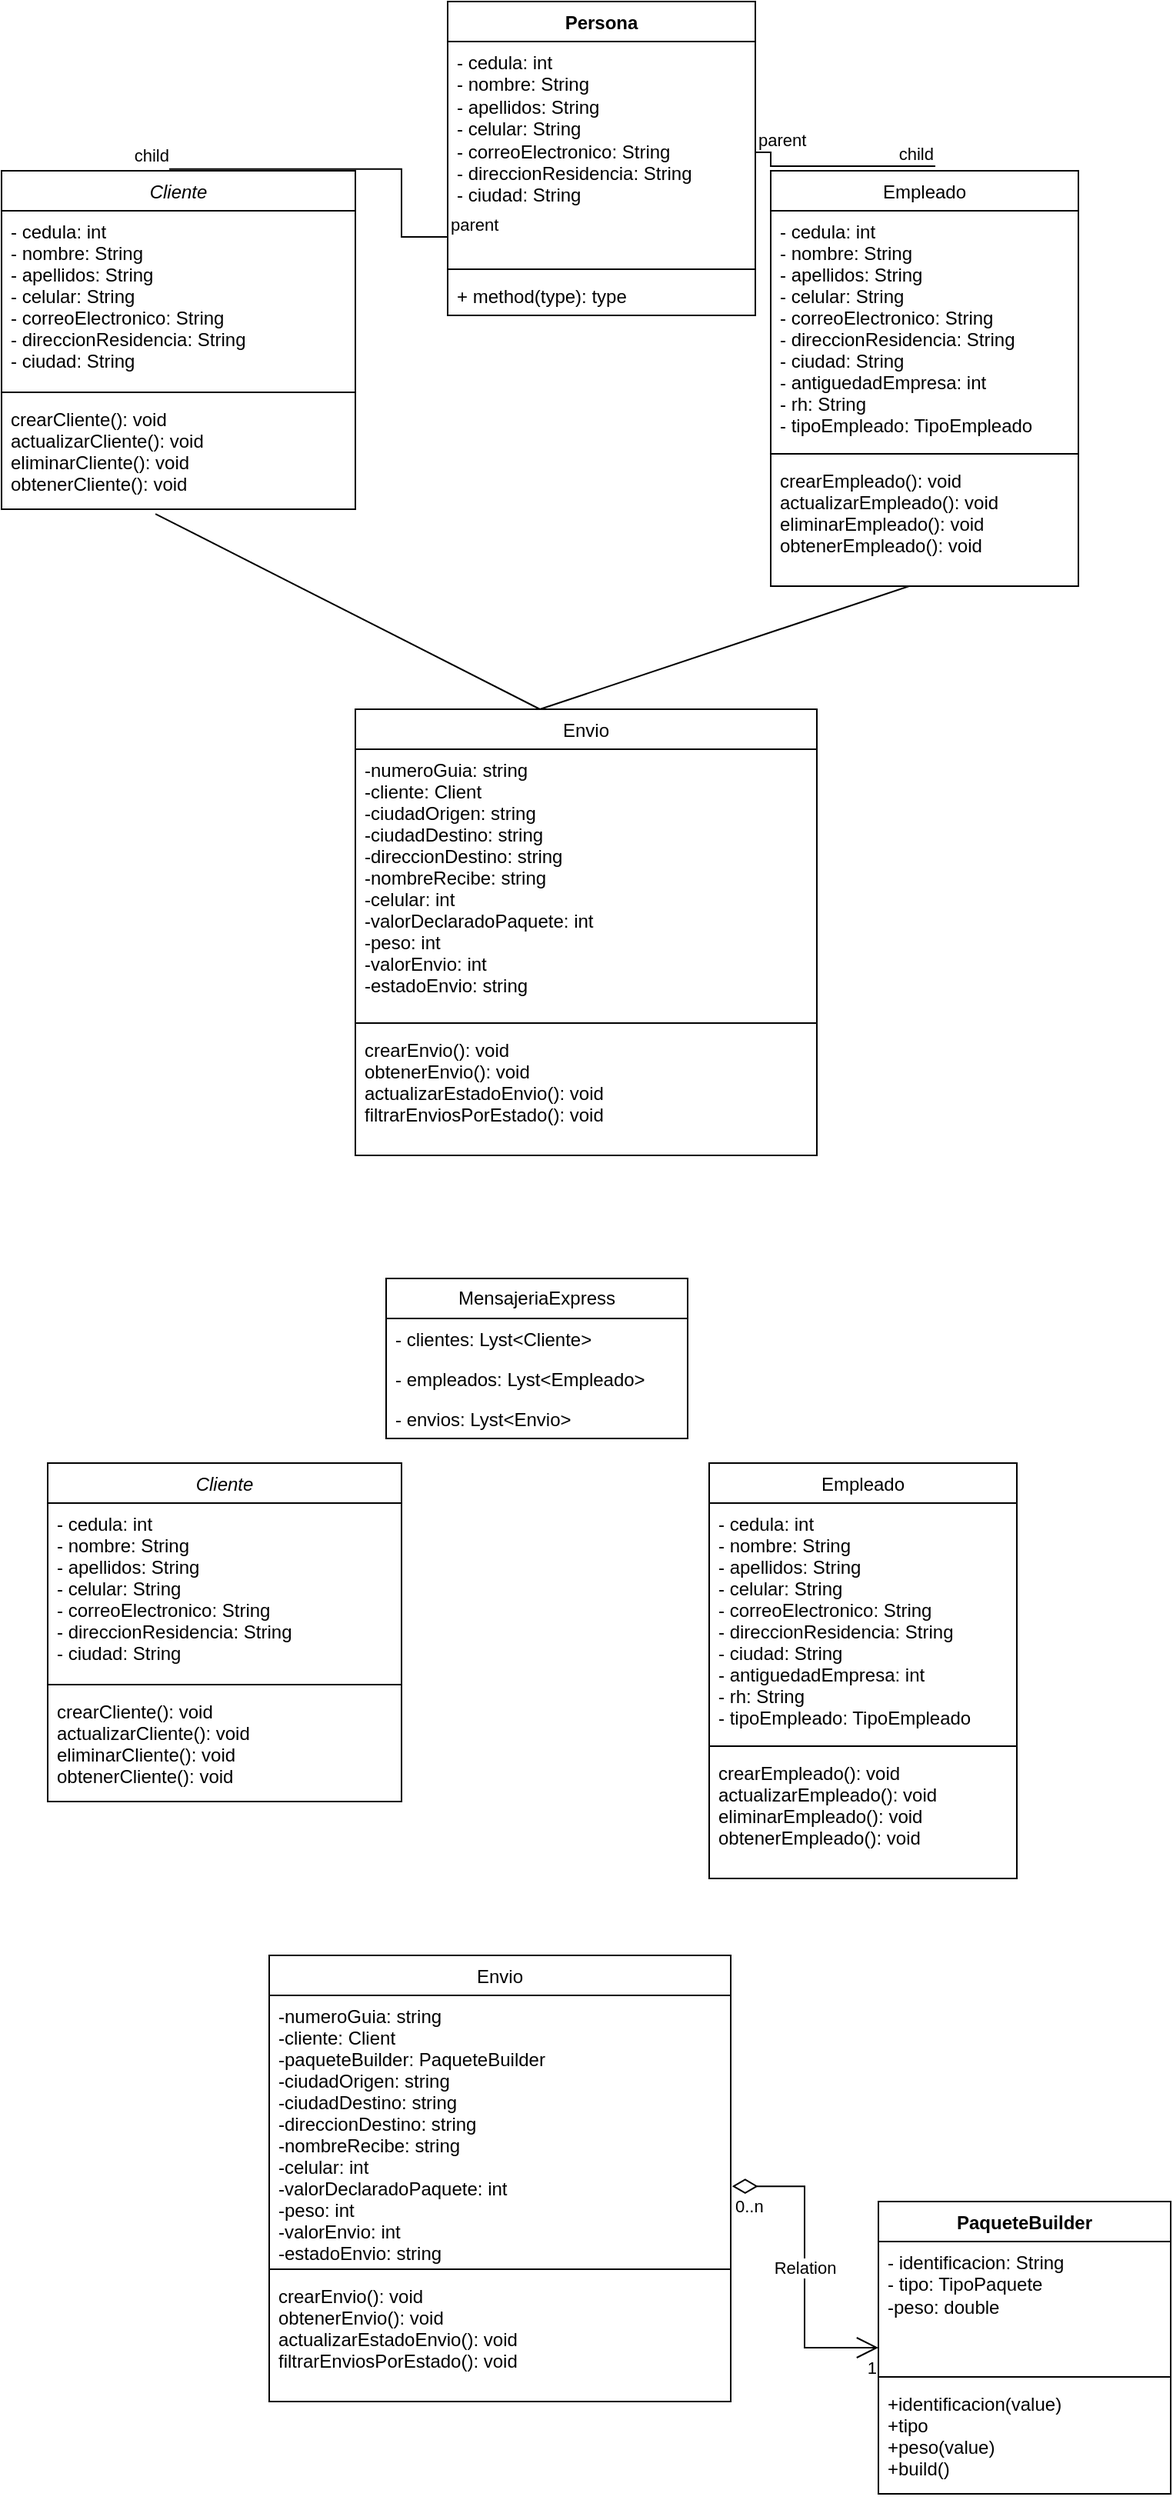 <mxfile version="21.7.1" type="github">
  <diagram id="C5RBs43oDa-KdzZeNtuy" name="Page-1">
    <mxGraphModel dx="1194" dy="760" grid="1" gridSize="10" guides="1" tooltips="1" connect="1" arrows="1" fold="1" page="1" pageScale="1" pageWidth="827" pageHeight="1169" math="0" shadow="0">
      <root>
        <mxCell id="WIyWlLk6GJQsqaUBKTNV-0" />
        <mxCell id="WIyWlLk6GJQsqaUBKTNV-1" parent="WIyWlLk6GJQsqaUBKTNV-0" />
        <mxCell id="zkfFHV4jXpPFQw0GAbJ--0" value="Cliente" style="swimlane;fontStyle=2;align=center;verticalAlign=top;childLayout=stackLayout;horizontal=1;startSize=26;horizontalStack=0;resizeParent=1;resizeLast=0;collapsible=1;marginBottom=0;rounded=0;shadow=0;strokeWidth=1;" parent="WIyWlLk6GJQsqaUBKTNV-1" vertex="1">
          <mxGeometry x="90" y="120" width="230" height="220" as="geometry">
            <mxRectangle x="230" y="140" width="160" height="26" as="alternateBounds" />
          </mxGeometry>
        </mxCell>
        <mxCell id="zkfFHV4jXpPFQw0GAbJ--1" value="- cedula: int   &#xa;- nombre: String&#xa;- apellidos: String &#xa;- celular: String&#xa;- correoElectronico: String &#xa;- direccionResidencia: String &#xa;- ciudad: String " style="text;align=left;verticalAlign=top;spacingLeft=4;spacingRight=4;overflow=hidden;rotatable=0;points=[[0,0.5],[1,0.5]];portConstraint=eastwest;" parent="zkfFHV4jXpPFQw0GAbJ--0" vertex="1">
          <mxGeometry y="26" width="230" height="114" as="geometry" />
        </mxCell>
        <mxCell id="zkfFHV4jXpPFQw0GAbJ--4" value="" style="line;html=1;strokeWidth=1;align=left;verticalAlign=middle;spacingTop=-1;spacingLeft=3;spacingRight=3;rotatable=0;labelPosition=right;points=[];portConstraint=eastwest;" parent="zkfFHV4jXpPFQw0GAbJ--0" vertex="1">
          <mxGeometry y="140" width="230" height="8" as="geometry" />
        </mxCell>
        <mxCell id="zkfFHV4jXpPFQw0GAbJ--5" value="crearCliente(): void&#xa;actualizarCliente(): void&#xa;eliminarCliente(): void&#xa;obtenerCliente(): void" style="text;align=left;verticalAlign=top;spacingLeft=4;spacingRight=4;overflow=hidden;rotatable=0;points=[[0,0.5],[1,0.5]];portConstraint=eastwest;" parent="zkfFHV4jXpPFQw0GAbJ--0" vertex="1">
          <mxGeometry y="148" width="230" height="72" as="geometry" />
        </mxCell>
        <mxCell id="zkfFHV4jXpPFQw0GAbJ--6" value="Envio" style="swimlane;fontStyle=0;align=center;verticalAlign=top;childLayout=stackLayout;horizontal=1;startSize=26;horizontalStack=0;resizeParent=1;resizeLast=0;collapsible=1;marginBottom=0;rounded=0;shadow=0;strokeWidth=1;" parent="WIyWlLk6GJQsqaUBKTNV-1" vertex="1">
          <mxGeometry x="320" y="470" width="300" height="290" as="geometry">
            <mxRectangle x="130" y="380" width="160" height="26" as="alternateBounds" />
          </mxGeometry>
        </mxCell>
        <mxCell id="zkfFHV4jXpPFQw0GAbJ--7" value="-numeroGuia: string&#xa;-cliente: Client&#xa;-ciudadOrigen: string&#xa;-ciudadDestino: string&#xa;-direccionDestino: string&#xa;-nombreRecibe: string&#xa;-celular: int&#xa;-valorDeclaradoPaquete: int&#xa;-peso: int&#xa;-valorEnvio: int&#xa;-estadoEnvio: string" style="text;align=left;verticalAlign=top;spacingLeft=4;spacingRight=4;overflow=hidden;rotatable=0;points=[[0,0.5],[1,0.5]];portConstraint=eastwest;" parent="zkfFHV4jXpPFQw0GAbJ--6" vertex="1">
          <mxGeometry y="26" width="300" height="174" as="geometry" />
        </mxCell>
        <mxCell id="zkfFHV4jXpPFQw0GAbJ--9" value="" style="line;html=1;strokeWidth=1;align=left;verticalAlign=middle;spacingTop=-1;spacingLeft=3;spacingRight=3;rotatable=0;labelPosition=right;points=[];portConstraint=eastwest;" parent="zkfFHV4jXpPFQw0GAbJ--6" vertex="1">
          <mxGeometry y="200" width="300" height="8" as="geometry" />
        </mxCell>
        <mxCell id="zkfFHV4jXpPFQw0GAbJ--10" value="crearEnvio(): void&#xa;obtenerEnvio(): void&#xa;actualizarEstadoEnvio(): void&#xa;filtrarEnviosPorEstado(): void" style="text;align=left;verticalAlign=top;spacingLeft=4;spacingRight=4;overflow=hidden;rotatable=0;points=[[0,0.5],[1,0.5]];portConstraint=eastwest;fontStyle=0" parent="zkfFHV4jXpPFQw0GAbJ--6" vertex="1">
          <mxGeometry y="208" width="300" height="82" as="geometry" />
        </mxCell>
        <mxCell id="zkfFHV4jXpPFQw0GAbJ--17" value="Empleado" style="swimlane;fontStyle=0;align=center;verticalAlign=top;childLayout=stackLayout;horizontal=1;startSize=26;horizontalStack=0;resizeParent=1;resizeLast=0;collapsible=1;marginBottom=0;rounded=0;shadow=0;strokeWidth=1;" parent="WIyWlLk6GJQsqaUBKTNV-1" vertex="1">
          <mxGeometry x="590" y="120" width="200" height="270" as="geometry">
            <mxRectangle x="550" y="140" width="160" height="26" as="alternateBounds" />
          </mxGeometry>
        </mxCell>
        <mxCell id="zkfFHV4jXpPFQw0GAbJ--18" value="- cedula: int   &#xa;- nombre: String&#xa;- apellidos: String &#xa;- celular: String&#xa;- correoElectronico: String &#xa;- direccionResidencia: String &#xa;- ciudad: String &#xa;- antiguedadEmpresa: int &#xa;- rh: String     &#xa;- tipoEmpleado: TipoEmpleado " style="text;align=left;verticalAlign=top;spacingLeft=4;spacingRight=4;overflow=hidden;rotatable=0;points=[[0,0.5],[1,0.5]];portConstraint=eastwest;" parent="zkfFHV4jXpPFQw0GAbJ--17" vertex="1">
          <mxGeometry y="26" width="200" height="154" as="geometry" />
        </mxCell>
        <mxCell id="zkfFHV4jXpPFQw0GAbJ--23" value="" style="line;html=1;strokeWidth=1;align=left;verticalAlign=middle;spacingTop=-1;spacingLeft=3;spacingRight=3;rotatable=0;labelPosition=right;points=[];portConstraint=eastwest;" parent="zkfFHV4jXpPFQw0GAbJ--17" vertex="1">
          <mxGeometry y="180" width="200" height="8" as="geometry" />
        </mxCell>
        <mxCell id="zkfFHV4jXpPFQw0GAbJ--24" value="crearEmpleado(): void&#xa;actualizarEmpleado(): void&#xa;eliminarEmpleado(): void&#xa;obtenerEmpleado(): void" style="text;align=left;verticalAlign=top;spacingLeft=4;spacingRight=4;overflow=hidden;rotatable=0;points=[[0,0.5],[1,0.5]];portConstraint=eastwest;" parent="zkfFHV4jXpPFQw0GAbJ--17" vertex="1">
          <mxGeometry y="188" width="200" height="72" as="geometry" />
        </mxCell>
        <mxCell id="XCWTy4G8o5zavnI8G2CW-0" value="Persona" style="swimlane;fontStyle=1;align=center;verticalAlign=top;childLayout=stackLayout;horizontal=1;startSize=26;horizontalStack=0;resizeParent=1;resizeParentMax=0;resizeLast=0;collapsible=1;marginBottom=0;whiteSpace=wrap;html=1;" parent="WIyWlLk6GJQsqaUBKTNV-1" vertex="1">
          <mxGeometry x="380" y="10" width="200" height="204" as="geometry" />
        </mxCell>
        <mxCell id="XCWTy4G8o5zavnI8G2CW-1" value="&lt;div&gt;- cedula: int&amp;nbsp; &amp;nbsp;&lt;/div&gt;&lt;div&gt;- nombre: String&lt;/div&gt;&lt;div&gt;- apellidos: String&amp;nbsp;&lt;/div&gt;&lt;div&gt;- celular: String&lt;/div&gt;&lt;div&gt;- correoElectronico: String&amp;nbsp;&lt;/div&gt;&lt;div&gt;- direccionResidencia: String&amp;nbsp;&lt;/div&gt;&lt;div&gt;- ciudad: String&amp;nbsp;&lt;/div&gt;" style="text;strokeColor=none;fillColor=none;align=left;verticalAlign=top;spacingLeft=4;spacingRight=4;overflow=hidden;rotatable=0;points=[[0,0.5],[1,0.5]];portConstraint=eastwest;whiteSpace=wrap;html=1;" parent="XCWTy4G8o5zavnI8G2CW-0" vertex="1">
          <mxGeometry y="26" width="200" height="144" as="geometry" />
        </mxCell>
        <mxCell id="XCWTy4G8o5zavnI8G2CW-2" value="" style="line;strokeWidth=1;fillColor=none;align=left;verticalAlign=middle;spacingTop=-1;spacingLeft=3;spacingRight=3;rotatable=0;labelPosition=right;points=[];portConstraint=eastwest;strokeColor=inherit;" parent="XCWTy4G8o5zavnI8G2CW-0" vertex="1">
          <mxGeometry y="170" width="200" height="8" as="geometry" />
        </mxCell>
        <mxCell id="XCWTy4G8o5zavnI8G2CW-3" value="+ method(type): type" style="text;strokeColor=none;fillColor=none;align=left;verticalAlign=top;spacingLeft=4;spacingRight=4;overflow=hidden;rotatable=0;points=[[0,0.5],[1,0.5]];portConstraint=eastwest;whiteSpace=wrap;html=1;" parent="XCWTy4G8o5zavnI8G2CW-0" vertex="1">
          <mxGeometry y="178" width="200" height="26" as="geometry" />
        </mxCell>
        <mxCell id="D8e-KpITx1hLm2f1wEm2-0" value="" style="endArrow=none;html=1;edgeStyle=orthogonalEdgeStyle;rounded=0;exitX=0;exitY=0.882;exitDx=0;exitDy=0;exitPerimeter=0;entryX=0.474;entryY=-0.005;entryDx=0;entryDy=0;entryPerimeter=0;" parent="WIyWlLk6GJQsqaUBKTNV-1" source="XCWTy4G8o5zavnI8G2CW-1" target="zkfFHV4jXpPFQw0GAbJ--0" edge="1">
          <mxGeometry relative="1" as="geometry">
            <mxPoint x="330" y="290" as="sourcePoint" />
            <mxPoint x="490" y="290" as="targetPoint" />
          </mxGeometry>
        </mxCell>
        <mxCell id="D8e-KpITx1hLm2f1wEm2-1" value="parent" style="edgeLabel;resizable=0;html=1;align=left;verticalAlign=bottom;" parent="D8e-KpITx1hLm2f1wEm2-0" connectable="0" vertex="1">
          <mxGeometry x="-1" relative="1" as="geometry" />
        </mxCell>
        <mxCell id="D8e-KpITx1hLm2f1wEm2-2" value="child" style="edgeLabel;resizable=0;html=1;align=right;verticalAlign=bottom;" parent="D8e-KpITx1hLm2f1wEm2-0" connectable="0" vertex="1">
          <mxGeometry x="1" relative="1" as="geometry" />
        </mxCell>
        <mxCell id="D8e-KpITx1hLm2f1wEm2-3" value="" style="endArrow=none;html=1;edgeStyle=orthogonalEdgeStyle;rounded=0;entryX=0.535;entryY=-0.011;entryDx=0;entryDy=0;entryPerimeter=0;" parent="WIyWlLk6GJQsqaUBKTNV-1" source="XCWTy4G8o5zavnI8G2CW-1" target="zkfFHV4jXpPFQw0GAbJ--17" edge="1">
          <mxGeometry relative="1" as="geometry">
            <mxPoint x="330" y="290" as="sourcePoint" />
            <mxPoint x="490" y="290" as="targetPoint" />
          </mxGeometry>
        </mxCell>
        <mxCell id="D8e-KpITx1hLm2f1wEm2-4" value="parent" style="edgeLabel;resizable=0;html=1;align=left;verticalAlign=bottom;" parent="D8e-KpITx1hLm2f1wEm2-3" connectable="0" vertex="1">
          <mxGeometry x="-1" relative="1" as="geometry" />
        </mxCell>
        <mxCell id="D8e-KpITx1hLm2f1wEm2-5" value="child" style="edgeLabel;resizable=0;html=1;align=right;verticalAlign=bottom;" parent="D8e-KpITx1hLm2f1wEm2-3" connectable="0" vertex="1">
          <mxGeometry x="1" relative="1" as="geometry" />
        </mxCell>
        <mxCell id="D8e-KpITx1hLm2f1wEm2-6" value="" style="endArrow=none;html=1;rounded=0;exitX=0.435;exitY=1.042;exitDx=0;exitDy=0;exitPerimeter=0;" parent="WIyWlLk6GJQsqaUBKTNV-1" source="zkfFHV4jXpPFQw0GAbJ--5" edge="1">
          <mxGeometry width="50" height="50" relative="1" as="geometry">
            <mxPoint x="390" y="520" as="sourcePoint" />
            <mxPoint x="440" y="470" as="targetPoint" />
          </mxGeometry>
        </mxCell>
        <mxCell id="D8e-KpITx1hLm2f1wEm2-7" value="" style="endArrow=none;html=1;rounded=0;" parent="WIyWlLk6GJQsqaUBKTNV-1" edge="1">
          <mxGeometry width="50" height="50" relative="1" as="geometry">
            <mxPoint x="680" y="390" as="sourcePoint" />
            <mxPoint x="440" y="470" as="targetPoint" />
          </mxGeometry>
        </mxCell>
        <mxCell id="sOPFyRrpTD2RSbv7K-v1-4" value="MensajeriaExpress" style="swimlane;fontStyle=0;childLayout=stackLayout;horizontal=1;startSize=26;fillColor=none;horizontalStack=0;resizeParent=1;resizeParentMax=0;resizeLast=0;collapsible=1;marginBottom=0;whiteSpace=wrap;html=1;" parent="WIyWlLk6GJQsqaUBKTNV-1" vertex="1">
          <mxGeometry x="340" y="840" width="196" height="104" as="geometry" />
        </mxCell>
        <mxCell id="sOPFyRrpTD2RSbv7K-v1-5" value="- clientes: Lyst&amp;lt;Cliente&amp;gt;" style="text;strokeColor=none;fillColor=none;align=left;verticalAlign=top;spacingLeft=4;spacingRight=4;overflow=hidden;rotatable=0;points=[[0,0.5],[1,0.5]];portConstraint=eastwest;whiteSpace=wrap;html=1;" parent="sOPFyRrpTD2RSbv7K-v1-4" vertex="1">
          <mxGeometry y="26" width="196" height="26" as="geometry" />
        </mxCell>
        <mxCell id="sOPFyRrpTD2RSbv7K-v1-6" value="- empleados: Lyst&amp;lt;Empleado&amp;gt;" style="text;strokeColor=none;fillColor=none;align=left;verticalAlign=top;spacingLeft=4;spacingRight=4;overflow=hidden;rotatable=0;points=[[0,0.5],[1,0.5]];portConstraint=eastwest;whiteSpace=wrap;html=1;" parent="sOPFyRrpTD2RSbv7K-v1-4" vertex="1">
          <mxGeometry y="52" width="196" height="26" as="geometry" />
        </mxCell>
        <mxCell id="sOPFyRrpTD2RSbv7K-v1-7" value="- envios: Lyst&amp;lt;Envio&amp;gt;" style="text;strokeColor=none;fillColor=none;align=left;verticalAlign=top;spacingLeft=4;spacingRight=4;overflow=hidden;rotatable=0;points=[[0,0.5],[1,0.5]];portConstraint=eastwest;whiteSpace=wrap;html=1;" parent="sOPFyRrpTD2RSbv7K-v1-4" vertex="1">
          <mxGeometry y="78" width="196" height="26" as="geometry" />
        </mxCell>
        <mxCell id="sOPFyRrpTD2RSbv7K-v1-8" value="Cliente" style="swimlane;fontStyle=2;align=center;verticalAlign=top;childLayout=stackLayout;horizontal=1;startSize=26;horizontalStack=0;resizeParent=1;resizeLast=0;collapsible=1;marginBottom=0;rounded=0;shadow=0;strokeWidth=1;" parent="WIyWlLk6GJQsqaUBKTNV-1" vertex="1">
          <mxGeometry x="120" y="960" width="230" height="220" as="geometry">
            <mxRectangle x="230" y="140" width="160" height="26" as="alternateBounds" />
          </mxGeometry>
        </mxCell>
        <mxCell id="sOPFyRrpTD2RSbv7K-v1-9" value="- cedula: int   &#xa;- nombre: String&#xa;- apellidos: String &#xa;- celular: String&#xa;- correoElectronico: String &#xa;- direccionResidencia: String &#xa;- ciudad: String " style="text;align=left;verticalAlign=top;spacingLeft=4;spacingRight=4;overflow=hidden;rotatable=0;points=[[0,0.5],[1,0.5]];portConstraint=eastwest;" parent="sOPFyRrpTD2RSbv7K-v1-8" vertex="1">
          <mxGeometry y="26" width="230" height="114" as="geometry" />
        </mxCell>
        <mxCell id="sOPFyRrpTD2RSbv7K-v1-10" value="" style="line;html=1;strokeWidth=1;align=left;verticalAlign=middle;spacingTop=-1;spacingLeft=3;spacingRight=3;rotatable=0;labelPosition=right;points=[];portConstraint=eastwest;" parent="sOPFyRrpTD2RSbv7K-v1-8" vertex="1">
          <mxGeometry y="140" width="230" height="8" as="geometry" />
        </mxCell>
        <mxCell id="sOPFyRrpTD2RSbv7K-v1-11" value="crearCliente(): void&#xa;actualizarCliente(): void&#xa;eliminarCliente(): void&#xa;obtenerCliente(): void" style="text;align=left;verticalAlign=top;spacingLeft=4;spacingRight=4;overflow=hidden;rotatable=0;points=[[0,0.5],[1,0.5]];portConstraint=eastwest;" parent="sOPFyRrpTD2RSbv7K-v1-8" vertex="1">
          <mxGeometry y="148" width="230" height="72" as="geometry" />
        </mxCell>
        <mxCell id="sOPFyRrpTD2RSbv7K-v1-12" value="Empleado" style="swimlane;fontStyle=0;align=center;verticalAlign=top;childLayout=stackLayout;horizontal=1;startSize=26;horizontalStack=0;resizeParent=1;resizeLast=0;collapsible=1;marginBottom=0;rounded=0;shadow=0;strokeWidth=1;" parent="WIyWlLk6GJQsqaUBKTNV-1" vertex="1">
          <mxGeometry x="550" y="960" width="200" height="270" as="geometry">
            <mxRectangle x="550" y="140" width="160" height="26" as="alternateBounds" />
          </mxGeometry>
        </mxCell>
        <mxCell id="sOPFyRrpTD2RSbv7K-v1-13" value="- cedula: int   &#xa;- nombre: String&#xa;- apellidos: String &#xa;- celular: String&#xa;- correoElectronico: String &#xa;- direccionResidencia: String &#xa;- ciudad: String &#xa;- antiguedadEmpresa: int &#xa;- rh: String     &#xa;- tipoEmpleado: TipoEmpleado " style="text;align=left;verticalAlign=top;spacingLeft=4;spacingRight=4;overflow=hidden;rotatable=0;points=[[0,0.5],[1,0.5]];portConstraint=eastwest;" parent="sOPFyRrpTD2RSbv7K-v1-12" vertex="1">
          <mxGeometry y="26" width="200" height="154" as="geometry" />
        </mxCell>
        <mxCell id="sOPFyRrpTD2RSbv7K-v1-14" value="" style="line;html=1;strokeWidth=1;align=left;verticalAlign=middle;spacingTop=-1;spacingLeft=3;spacingRight=3;rotatable=0;labelPosition=right;points=[];portConstraint=eastwest;" parent="sOPFyRrpTD2RSbv7K-v1-12" vertex="1">
          <mxGeometry y="180" width="200" height="8" as="geometry" />
        </mxCell>
        <mxCell id="sOPFyRrpTD2RSbv7K-v1-15" value="crearEmpleado(): void&#xa;actualizarEmpleado(): void&#xa;eliminarEmpleado(): void&#xa;obtenerEmpleado(): void" style="text;align=left;verticalAlign=top;spacingLeft=4;spacingRight=4;overflow=hidden;rotatable=0;points=[[0,0.5],[1,0.5]];portConstraint=eastwest;" parent="sOPFyRrpTD2RSbv7K-v1-12" vertex="1">
          <mxGeometry y="188" width="200" height="72" as="geometry" />
        </mxCell>
        <mxCell id="sOPFyRrpTD2RSbv7K-v1-16" value="Envio" style="swimlane;fontStyle=0;align=center;verticalAlign=top;childLayout=stackLayout;horizontal=1;startSize=26;horizontalStack=0;resizeParent=1;resizeLast=0;collapsible=1;marginBottom=0;rounded=0;shadow=0;strokeWidth=1;" parent="WIyWlLk6GJQsqaUBKTNV-1" vertex="1">
          <mxGeometry x="264" y="1280" width="300" height="290" as="geometry">
            <mxRectangle x="130" y="380" width="160" height="26" as="alternateBounds" />
          </mxGeometry>
        </mxCell>
        <mxCell id="sOPFyRrpTD2RSbv7K-v1-17" value="-numeroGuia: string&#xa;-cliente: Client&#xa;-paqueteBuilder: PaqueteBuilder&#xa;-ciudadOrigen: string&#xa;-ciudadDestino: string&#xa;-direccionDestino: string&#xa;-nombreRecibe: string&#xa;-celular: int&#xa;-valorDeclaradoPaquete: int&#xa;-peso: int&#xa;-valorEnvio: int&#xa;-estadoEnvio: string&#xa;" style="text;align=left;verticalAlign=top;spacingLeft=4;spacingRight=4;overflow=hidden;rotatable=0;points=[[0,0.5],[1,0.5]];portConstraint=eastwest;" parent="sOPFyRrpTD2RSbv7K-v1-16" vertex="1">
          <mxGeometry y="26" width="300" height="174" as="geometry" />
        </mxCell>
        <mxCell id="sOPFyRrpTD2RSbv7K-v1-18" value="" style="line;html=1;strokeWidth=1;align=left;verticalAlign=middle;spacingTop=-1;spacingLeft=3;spacingRight=3;rotatable=0;labelPosition=right;points=[];portConstraint=eastwest;" parent="sOPFyRrpTD2RSbv7K-v1-16" vertex="1">
          <mxGeometry y="200" width="300" height="8" as="geometry" />
        </mxCell>
        <mxCell id="sOPFyRrpTD2RSbv7K-v1-19" value="crearEnvio(): void&#xa;obtenerEnvio(): void&#xa;actualizarEstadoEnvio(): void&#xa;filtrarEnviosPorEstado(): void" style="text;align=left;verticalAlign=top;spacingLeft=4;spacingRight=4;overflow=hidden;rotatable=0;points=[[0,0.5],[1,0.5]];portConstraint=eastwest;fontStyle=0" parent="sOPFyRrpTD2RSbv7K-v1-16" vertex="1">
          <mxGeometry y="208" width="300" height="82" as="geometry" />
        </mxCell>
        <mxCell id="sOPFyRrpTD2RSbv7K-v1-27" value="PaqueteBuilder" style="swimlane;fontStyle=1;align=center;verticalAlign=top;childLayout=stackLayout;horizontal=1;startSize=26;horizontalStack=0;resizeParent=1;resizeParentMax=0;resizeLast=0;collapsible=1;marginBottom=0;whiteSpace=wrap;html=1;" parent="WIyWlLk6GJQsqaUBKTNV-1" vertex="1">
          <mxGeometry x="660" y="1440" width="190" height="190" as="geometry" />
        </mxCell>
        <mxCell id="sOPFyRrpTD2RSbv7K-v1-28" value="- identificacion: String&lt;br&gt;- tipo: TipoPaquete&lt;br&gt;-peso: double" style="text;strokeColor=none;fillColor=none;align=left;verticalAlign=top;spacingLeft=4;spacingRight=4;overflow=hidden;rotatable=0;points=[[0,0.5],[1,0.5]];portConstraint=eastwest;whiteSpace=wrap;html=1;" parent="sOPFyRrpTD2RSbv7K-v1-27" vertex="1">
          <mxGeometry y="26" width="190" height="84" as="geometry" />
        </mxCell>
        <mxCell id="sOPFyRrpTD2RSbv7K-v1-29" value="" style="line;strokeWidth=1;fillColor=none;align=left;verticalAlign=middle;spacingTop=-1;spacingLeft=3;spacingRight=3;rotatable=0;labelPosition=right;points=[];portConstraint=eastwest;strokeColor=inherit;" parent="sOPFyRrpTD2RSbv7K-v1-27" vertex="1">
          <mxGeometry y="110" width="190" height="8" as="geometry" />
        </mxCell>
        <mxCell id="sOPFyRrpTD2RSbv7K-v1-32" value="+identificacion(value)&#xa;+tipo&#xa;+peso(value)&#xa;+build()" style="text;align=left;verticalAlign=top;spacingLeft=4;spacingRight=4;overflow=hidden;rotatable=0;points=[[0,0.5],[1,0.5]];portConstraint=eastwest;" parent="sOPFyRrpTD2RSbv7K-v1-27" vertex="1">
          <mxGeometry y="118" width="190" height="72" as="geometry" />
        </mxCell>
        <mxCell id="sOPFyRrpTD2RSbv7K-v1-37" value="Relation" style="endArrow=open;html=1;endSize=12;startArrow=diamondThin;startSize=14;startFill=0;edgeStyle=orthogonalEdgeStyle;rounded=0;exitX=1.003;exitY=0.713;exitDx=0;exitDy=0;exitPerimeter=0;" parent="WIyWlLk6GJQsqaUBKTNV-1" source="sOPFyRrpTD2RSbv7K-v1-17" target="sOPFyRrpTD2RSbv7K-v1-27" edge="1">
          <mxGeometry relative="1" as="geometry">
            <mxPoint x="620" y="1320" as="sourcePoint" />
            <mxPoint x="780" y="1320" as="targetPoint" />
          </mxGeometry>
        </mxCell>
        <mxCell id="sOPFyRrpTD2RSbv7K-v1-38" value="0..n" style="edgeLabel;resizable=0;html=1;align=left;verticalAlign=top;" parent="sOPFyRrpTD2RSbv7K-v1-37" connectable="0" vertex="1">
          <mxGeometry x="-1" relative="1" as="geometry" />
        </mxCell>
        <mxCell id="sOPFyRrpTD2RSbv7K-v1-39" value="1" style="edgeLabel;resizable=0;html=1;align=right;verticalAlign=top;" parent="sOPFyRrpTD2RSbv7K-v1-37" connectable="0" vertex="1">
          <mxGeometry x="1" relative="1" as="geometry" />
        </mxCell>
      </root>
    </mxGraphModel>
  </diagram>
</mxfile>

